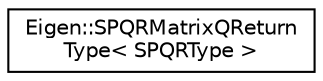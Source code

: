 digraph "Graphical Class Hierarchy"
{
  edge [fontname="Helvetica",fontsize="10",labelfontname="Helvetica",labelfontsize="10"];
  node [fontname="Helvetica",fontsize="10",shape=record];
  rankdir="LR";
  Node1 [label="Eigen::SPQRMatrixQReturn\lType\< SPQRType \>",height=0.2,width=0.4,color="black", fillcolor="white", style="filled",URL="$struct_eigen_1_1_s_p_q_r_matrix_q_return_type.html"];
}
